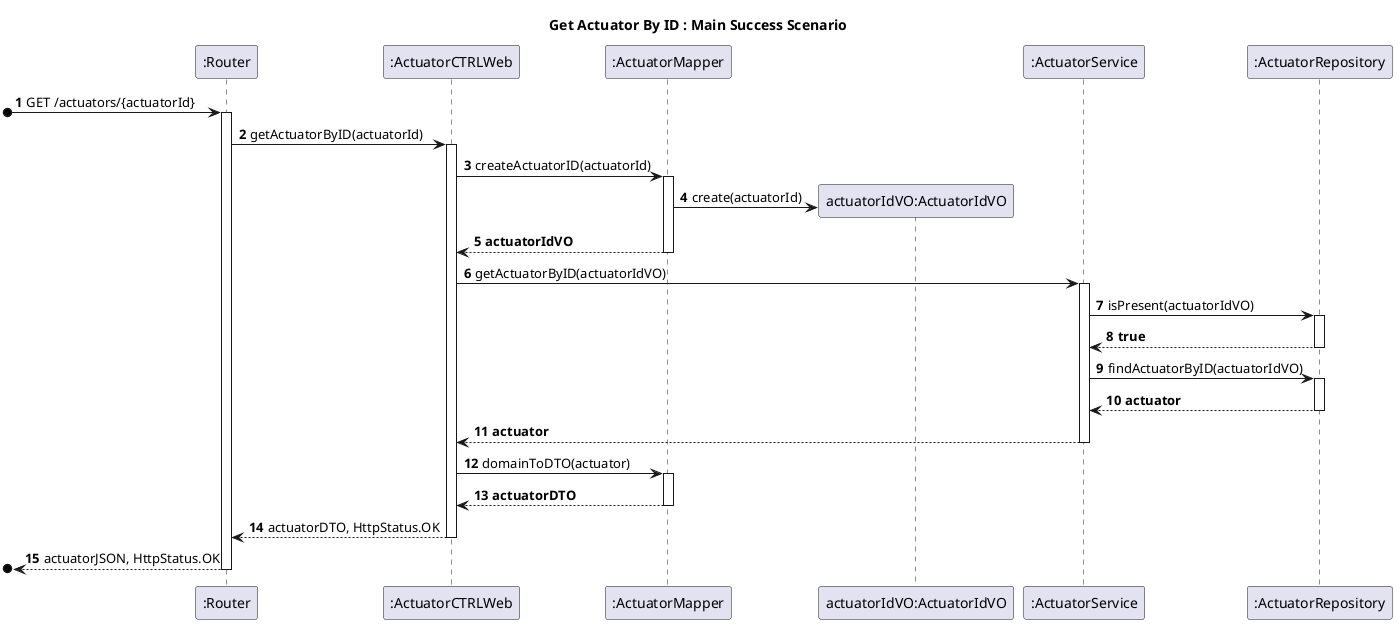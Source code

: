 @startuml

    title Get Actuator By ID : Main Success Scenario
    autonumber
participant ":Router" as R
participant ":ActuatorCTRLWeb" as C
participant ":ActuatorMapper" as AM
participant "actuatorIdVO:ActuatorIdVO" as actID
participant ":ActuatorService" as AS
participant ":ActuatorRepository" as ATR

[o-> R : GET /actuators/{actuatorId}
activate R

R -> C : getActuatorByID(actuatorId)
activate C

C -> AM : createActuatorID(actuatorId)
activate AM
AM -> actID** : create(actuatorId)
AM --> C : **actuatorIdVO**
deactivate AM

C -> AS : getActuatorByID(actuatorIdVO)
activate AS

AS -> ATR : isPresent(actuatorIdVO)
activate ATR
ATR --> AS : **true**
deactivate ATR

AS -> ATR : findActuatorByID(actuatorIdVO)
activate ATR
ATR --> AS : **actuator**
deactivate ATR
AS --> C : **actuator**
deactivate AS
C -> AM : domainToDTO(actuator)
activate AM
AM --> C : **actuatorDTO**
deactivate AM
C --> R : actuatorDTO, HttpStatus.OK
deactivate C
[o<-- R : actuatorJSON, HttpStatus.OK
deactivate R
@enduml